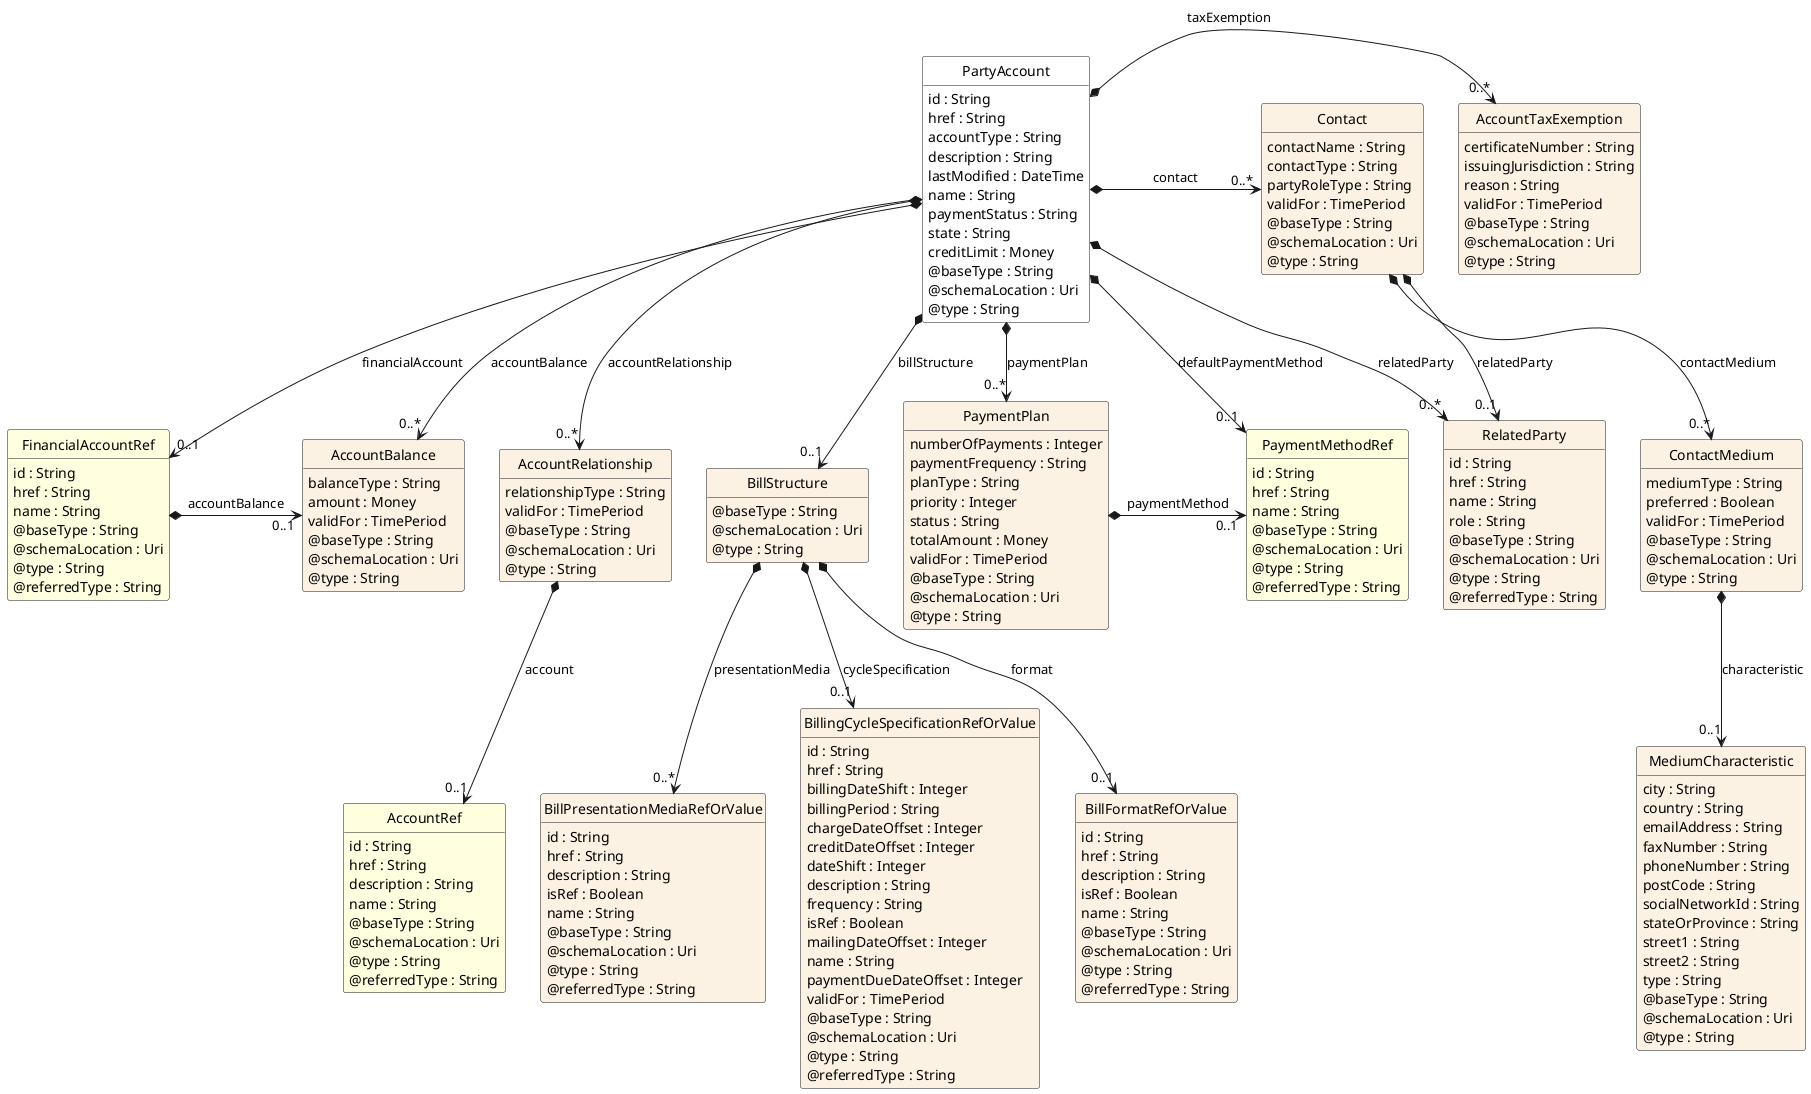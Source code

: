 @startuml
hide circle
hide methods
hide stereotype
show <<Enumeration>> stereotype
skinparam class {
   BackgroundColor<<Enumeration>> #E6F5F7
   BackgroundColor<<Ref>> #FFFFE0
   BackgroundColor<<Pivot>> #FFFFFFF
   BackgroundColor #FCF2E3
}

class PartyAccount <<Pivot>> {
    id : String
    href : String
    accountType : String
    description : String
    lastModified : DateTime
    name : String
    paymentStatus : String
    state : String
    creditLimit : Money
    @baseType : String
    @schemaLocation : Uri
    @type : String
}

class AccountBalance {
    balanceType : String
    amount : Money
    validFor : TimePeriod
    @baseType : String
    @schemaLocation : Uri
    @type : String
}

class AccountRelationship {
    relationshipType : String
    validFor : TimePeriod
    @baseType : String
    @schemaLocation : Uri
    @type : String
}

class AccountRef <<Ref>> {
    id : String
    href : String
    description : String
    name : String
    @baseType : String
    @schemaLocation : Uri
    @type : String
    @referredType : String
}

class BillStructure {
    @baseType : String
    @schemaLocation : Uri
    @type : String
}

class BillingCycleSpecificationRefOrValue {
    id : String
    href : String
    billingDateShift : Integer
    billingPeriod : String
    chargeDateOffset : Integer
    creditDateOffset : Integer
    dateShift : Integer
    description : String
    frequency : String
    isRef : Boolean
    mailingDateOffset : Integer
    name : String
    paymentDueDateOffset : Integer
    validFor : TimePeriod
    @baseType : String
    @schemaLocation : Uri
    @type : String
    @referredType : String
}

class BillFormatRefOrValue {
    id : String
    href : String
    description : String
    isRef : Boolean
    name : String
    @baseType : String
    @schemaLocation : Uri
    @type : String
    @referredType : String
}

class BillPresentationMediaRefOrValue {
    id : String
    href : String
    description : String
    isRef : Boolean
    name : String
    @baseType : String
    @schemaLocation : Uri
    @type : String
    @referredType : String
}

class Contact {
    contactName : String
    contactType : String
    partyRoleType : String
    validFor : TimePeriod
    @baseType : String
    @schemaLocation : Uri
    @type : String
}

class ContactMedium {
    mediumType : String
    preferred : Boolean
    validFor : TimePeriod
    @baseType : String
    @schemaLocation : Uri
    @type : String
}

class MediumCharacteristic {
    city : String
    country : String
    emailAddress : String
    faxNumber : String
    phoneNumber : String
    postCode : String
    socialNetworkId : String
    stateOrProvince : String
    street1 : String
    street2 : String
    type : String
    @baseType : String
    @schemaLocation : Uri
    @type : String
}

class RelatedParty {
    id : String
    href : String
    name : String
    role : String
    @baseType : String
    @schemaLocation : Uri
    @type : String
    @referredType : String
}

class PaymentMethodRef <<Ref>> {
    id : String
    href : String
    name : String
    @baseType : String
    @schemaLocation : Uri
    @type : String
    @referredType : String
}

class FinancialAccountRef <<Ref>> {
    id : String
    href : String
    name : String
    @baseType : String
    @schemaLocation : Uri
    @type : String
    @referredType : String
}

class PaymentPlan {
    numberOfPayments : Integer
    paymentFrequency : String
    planType : String
    priority : Integer
    status : String
    totalAmount : Money
    validFor : TimePeriod
    @baseType : String
    @schemaLocation : Uri
    @type : String
}

class AccountTaxExemption {
    certificateNumber : String
    issuingJurisdiction : String
    reason : String
    validFor : TimePeriod
    @baseType : String
    @schemaLocation : Uri
    @type : String
}


'processing edges for PartyAccount
AccountTaxExemption "0..*" <-left-* PartyAccount : taxExemption
' rule: L01
PartyAccount *-right-> "0..*" Contact : contact
' rule: R02
PartyAccount *-->  "0..*" AccountBalance : accountBalance
' rule: General below rule - either none already or unable to place left / right of currently placed
PartyAccount *-->  "0..1" PaymentMethodRef : defaultPaymentMethod
' rule: General below rule - either none already or unable to place left / right of currently placed
PartyAccount *-->  "0..1" FinancialAccountRef : financialAccount
' rule: General below rule - either none already or unable to place left / right of currently placed
PartyAccount *-->  "0..*" PaymentPlan : paymentPlan
' rule: General below rule - either none already or unable to place left / right of currently placed
PartyAccount *-->  "0..*" RelatedParty : relatedParty
' rule: General below rule - either none already or unable to place left / right of currently placed
'completed processing of edges for PartyAccount

'processing edges for AccountBalance

'processing edges for Contact
'completed processing of edges for Contact

'processing edges for RelatedParty

'processing edges for PaymentMethodRef

'processing edges for FinancialAccountRef
'completed processing of edges for FinancialAccountRef

'processing edges for PaymentPlan
'completed processing of edges for PaymentPlan

'processing edges for PartyAccount
Contact *-->  "0..1" RelatedParty : relatedParty
' rule: placeEdgesBetweenNodesAlreadyPlaced - Contact < RelatedParty
FinancialAccountRef *-right-> "0..1" AccountBalance : accountBalance
' rule: placeEdgesBetweenNodesAlreadyPlaced - AccountBalance < FinancialAccountRef
PaymentPlan *-right-> "0..1" PaymentMethodRef : paymentMethod
' rule: placeEdgesBetweenNodesAlreadyPlaced - PaymentMethodRef < PaymentPlan
PartyAccount *-->  "0..*" AccountRelationship : accountRelationship
' rule: General below rule - direction to right
PartyAccount -[hidden]-> AccountRelationship
AccountBalance -right[hidden]- AccountRelationship
PartyAccount *-->  "0..1" BillStructure : billStructure
' rule: General below rule - direction to right
AccountRelationship -right[hidden]- BillStructure
'completed processing of edges for PartyAccount

'processing edges for AccountBalance

'processing edges for AccountRelationship
AccountRelationship *-->  "0..1" AccountRef : account
' rule: General below rule - either none already or unable to place left / right of currently placed
'completed processing of edges for AccountRelationship

'processing edges for AccountRef

'processing edges for BillStructure
BillStructure *-->  "0..1" BillingCycleSpecificationRefOrValue : cycleSpecification
' rule: General below rule - either none already or unable to place left / right of currently placed
BillStructure *-->  "0..1" BillFormatRefOrValue : format
' rule: General below rule - either none already or unable to place left / right of currently placed
BillStructure *-->  "0..*" BillPresentationMediaRefOrValue : presentationMedia
' rule: General below rule - either none already or unable to place left / right of currently placed
'completed processing of edges for BillStructure

'processing edges for BillingCycleSpecificationRefOrValue

'processing edges for BillFormatRefOrValue

'processing edges for BillPresentationMediaRefOrValue

'processing edges for Contact
Contact *-->  "0..*" ContactMedium : contactMedium
' rule: General below rule - direction to right
Contact -[hidden]-> ContactMedium
RelatedParty -right[hidden]- ContactMedium
'completed processing of edges for Contact

'processing edges for ContactMedium
ContactMedium *-->  "0..1" MediumCharacteristic : characteristic
' rule: General below rule - either none already or unable to place left / right of currently placed
'completed processing of edges for ContactMedium

'processing edges for MediumCharacteristic

'processing edges for RelatedParty

'processing edges for PaymentMethodRef

'processing edges for FinancialAccountRef
'completed processing of edges for FinancialAccountRef

'processing edges for PaymentPlan
'completed processing of edges for PaymentPlan

'processing edges for AccountTaxExemption
@enduml